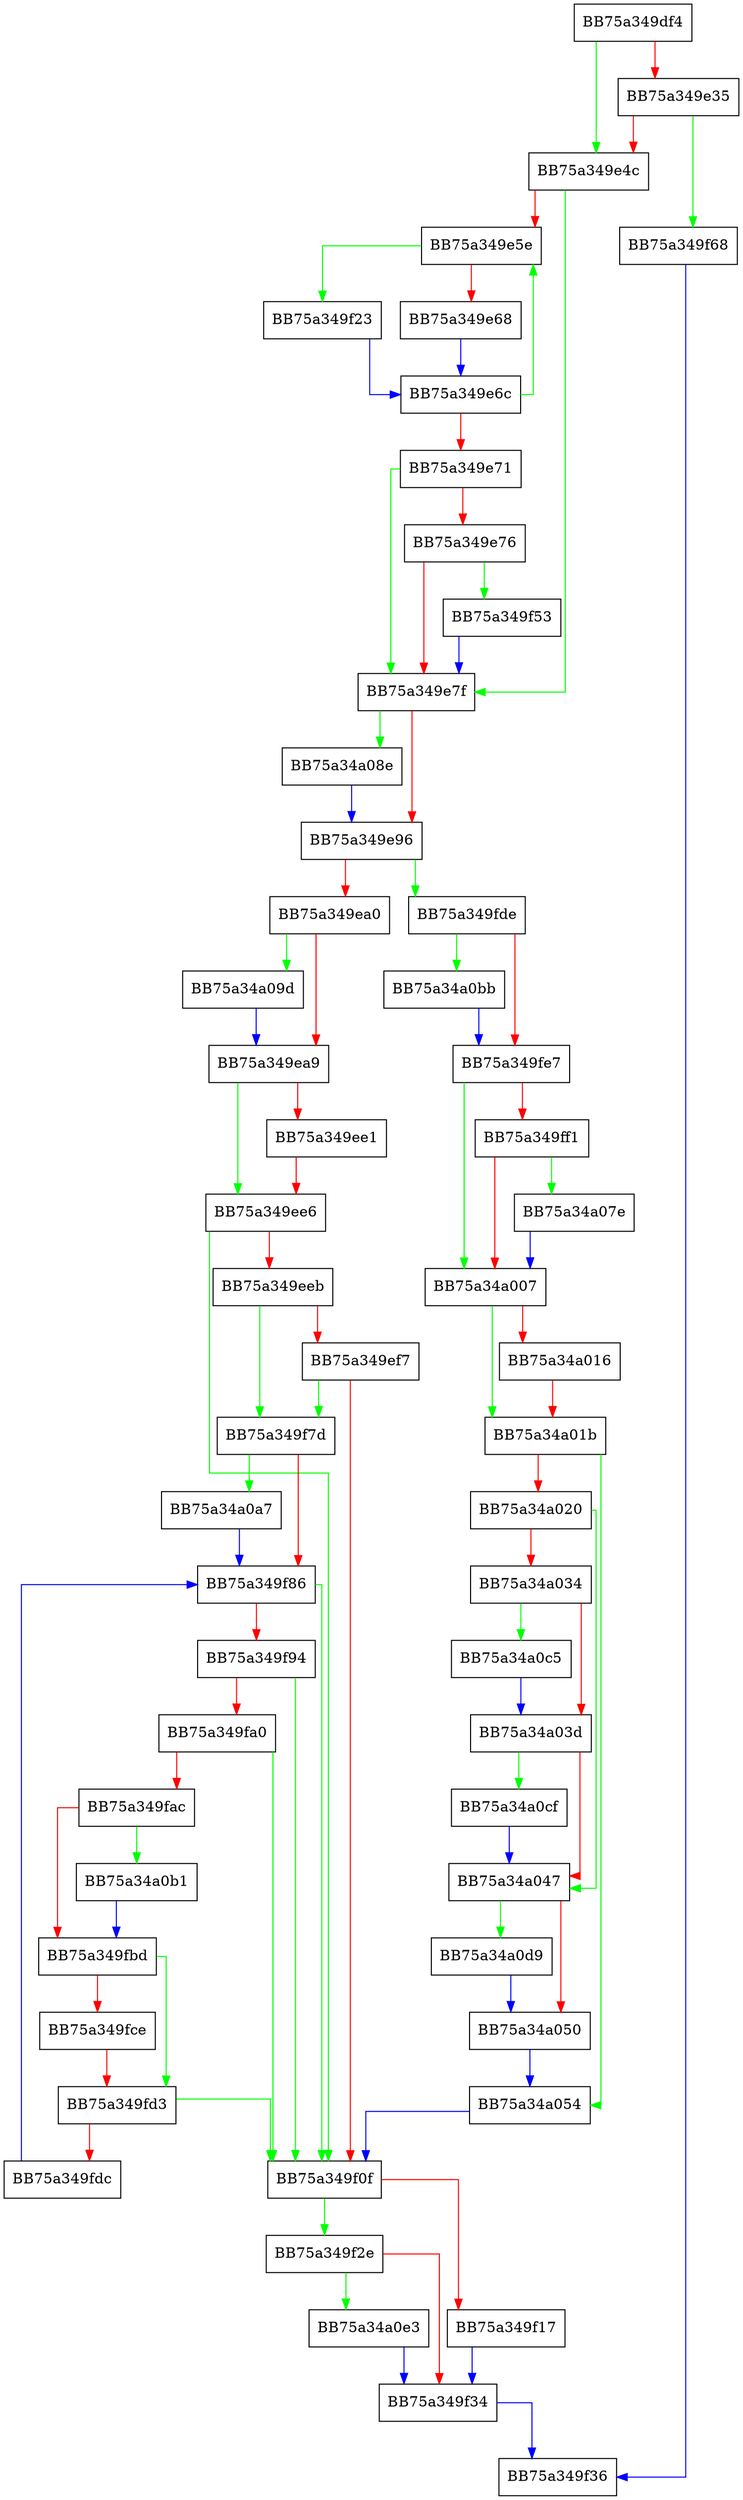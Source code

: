 digraph Query {
  node [shape="box"];
  graph [splines=ortho];
  BB75a349df4 -> BB75a349e4c [color="green"];
  BB75a349df4 -> BB75a349e35 [color="red"];
  BB75a349e35 -> BB75a349f68 [color="green"];
  BB75a349e35 -> BB75a349e4c [color="red"];
  BB75a349e4c -> BB75a349e7f [color="green"];
  BB75a349e4c -> BB75a349e5e [color="red"];
  BB75a349e5e -> BB75a349f23 [color="green"];
  BB75a349e5e -> BB75a349e68 [color="red"];
  BB75a349e68 -> BB75a349e6c [color="blue"];
  BB75a349e6c -> BB75a349e5e [color="green"];
  BB75a349e6c -> BB75a349e71 [color="red"];
  BB75a349e71 -> BB75a349e7f [color="green"];
  BB75a349e71 -> BB75a349e76 [color="red"];
  BB75a349e76 -> BB75a349f53 [color="green"];
  BB75a349e76 -> BB75a349e7f [color="red"];
  BB75a349e7f -> BB75a34a08e [color="green"];
  BB75a349e7f -> BB75a349e96 [color="red"];
  BB75a349e96 -> BB75a349fde [color="green"];
  BB75a349e96 -> BB75a349ea0 [color="red"];
  BB75a349ea0 -> BB75a34a09d [color="green"];
  BB75a349ea0 -> BB75a349ea9 [color="red"];
  BB75a349ea9 -> BB75a349ee6 [color="green"];
  BB75a349ea9 -> BB75a349ee1 [color="red"];
  BB75a349ee1 -> BB75a349ee6 [color="red"];
  BB75a349ee6 -> BB75a349f0f [color="green"];
  BB75a349ee6 -> BB75a349eeb [color="red"];
  BB75a349eeb -> BB75a349f7d [color="green"];
  BB75a349eeb -> BB75a349ef7 [color="red"];
  BB75a349ef7 -> BB75a349f7d [color="green"];
  BB75a349ef7 -> BB75a349f0f [color="red"];
  BB75a349f0f -> BB75a349f2e [color="green"];
  BB75a349f0f -> BB75a349f17 [color="red"];
  BB75a349f17 -> BB75a349f34 [color="blue"];
  BB75a349f23 -> BB75a349e6c [color="blue"];
  BB75a349f2e -> BB75a34a0e3 [color="green"];
  BB75a349f2e -> BB75a349f34 [color="red"];
  BB75a349f34 -> BB75a349f36 [color="blue"];
  BB75a349f53 -> BB75a349e7f [color="blue"];
  BB75a349f68 -> BB75a349f36 [color="blue"];
  BB75a349f7d -> BB75a34a0a7 [color="green"];
  BB75a349f7d -> BB75a349f86 [color="red"];
  BB75a349f86 -> BB75a349f0f [color="green"];
  BB75a349f86 -> BB75a349f94 [color="red"];
  BB75a349f94 -> BB75a349f0f [color="green"];
  BB75a349f94 -> BB75a349fa0 [color="red"];
  BB75a349fa0 -> BB75a349f0f [color="green"];
  BB75a349fa0 -> BB75a349fac [color="red"];
  BB75a349fac -> BB75a34a0b1 [color="green"];
  BB75a349fac -> BB75a349fbd [color="red"];
  BB75a349fbd -> BB75a349fd3 [color="green"];
  BB75a349fbd -> BB75a349fce [color="red"];
  BB75a349fce -> BB75a349fd3 [color="red"];
  BB75a349fd3 -> BB75a349f0f [color="green"];
  BB75a349fd3 -> BB75a349fdc [color="red"];
  BB75a349fdc -> BB75a349f86 [color="blue"];
  BB75a349fde -> BB75a34a0bb [color="green"];
  BB75a349fde -> BB75a349fe7 [color="red"];
  BB75a349fe7 -> BB75a34a007 [color="green"];
  BB75a349fe7 -> BB75a349ff1 [color="red"];
  BB75a349ff1 -> BB75a34a07e [color="green"];
  BB75a349ff1 -> BB75a34a007 [color="red"];
  BB75a34a007 -> BB75a34a01b [color="green"];
  BB75a34a007 -> BB75a34a016 [color="red"];
  BB75a34a016 -> BB75a34a01b [color="red"];
  BB75a34a01b -> BB75a34a054 [color="green"];
  BB75a34a01b -> BB75a34a020 [color="red"];
  BB75a34a020 -> BB75a34a047 [color="green"];
  BB75a34a020 -> BB75a34a034 [color="red"];
  BB75a34a034 -> BB75a34a0c5 [color="green"];
  BB75a34a034 -> BB75a34a03d [color="red"];
  BB75a34a03d -> BB75a34a0cf [color="green"];
  BB75a34a03d -> BB75a34a047 [color="red"];
  BB75a34a047 -> BB75a34a0d9 [color="green"];
  BB75a34a047 -> BB75a34a050 [color="red"];
  BB75a34a050 -> BB75a34a054 [color="blue"];
  BB75a34a054 -> BB75a349f0f [color="blue"];
  BB75a34a07e -> BB75a34a007 [color="blue"];
  BB75a34a08e -> BB75a349e96 [color="blue"];
  BB75a34a09d -> BB75a349ea9 [color="blue"];
  BB75a34a0a7 -> BB75a349f86 [color="blue"];
  BB75a34a0b1 -> BB75a349fbd [color="blue"];
  BB75a34a0bb -> BB75a349fe7 [color="blue"];
  BB75a34a0c5 -> BB75a34a03d [color="blue"];
  BB75a34a0cf -> BB75a34a047 [color="blue"];
  BB75a34a0d9 -> BB75a34a050 [color="blue"];
  BB75a34a0e3 -> BB75a349f34 [color="blue"];
}